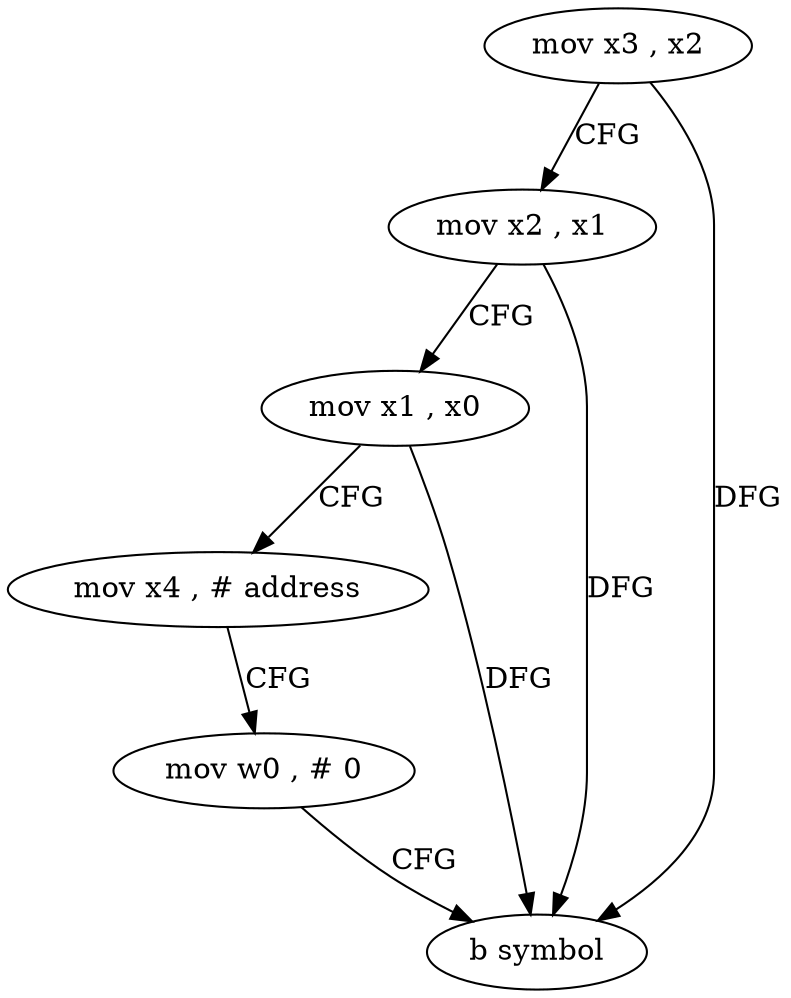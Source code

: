 digraph "func" {
"4318112" [label = "mov x3 , x2" ]
"4318116" [label = "mov x2 , x1" ]
"4318120" [label = "mov x1 , x0" ]
"4318124" [label = "mov x4 , # address" ]
"4318128" [label = "mov w0 , # 0" ]
"4318132" [label = "b symbol" ]
"4318112" -> "4318116" [ label = "CFG" ]
"4318112" -> "4318132" [ label = "DFG" ]
"4318116" -> "4318120" [ label = "CFG" ]
"4318116" -> "4318132" [ label = "DFG" ]
"4318120" -> "4318124" [ label = "CFG" ]
"4318120" -> "4318132" [ label = "DFG" ]
"4318124" -> "4318128" [ label = "CFG" ]
"4318128" -> "4318132" [ label = "CFG" ]
}
